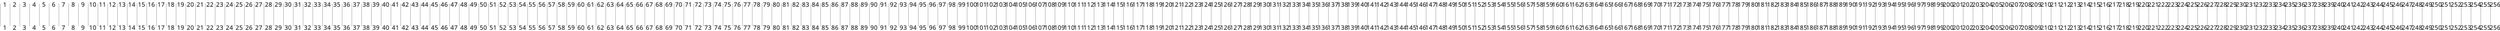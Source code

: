 {
  "sha1": "r2ntpqgfwyw6m5m69xhr866riitfkj3",
  "insertion": {
    "when": "2024-06-04T17:28:43.306Z",
    "url": "https://forum.plantuml.net/16415/on-the-same-row-breaks-when-used-on-self",
    "user": "plantuml@gmail.com"
  }
}
@startgantt
[Nomination] happens 2022-03-31 and displays on same row as [Nomination]
@endgantt
